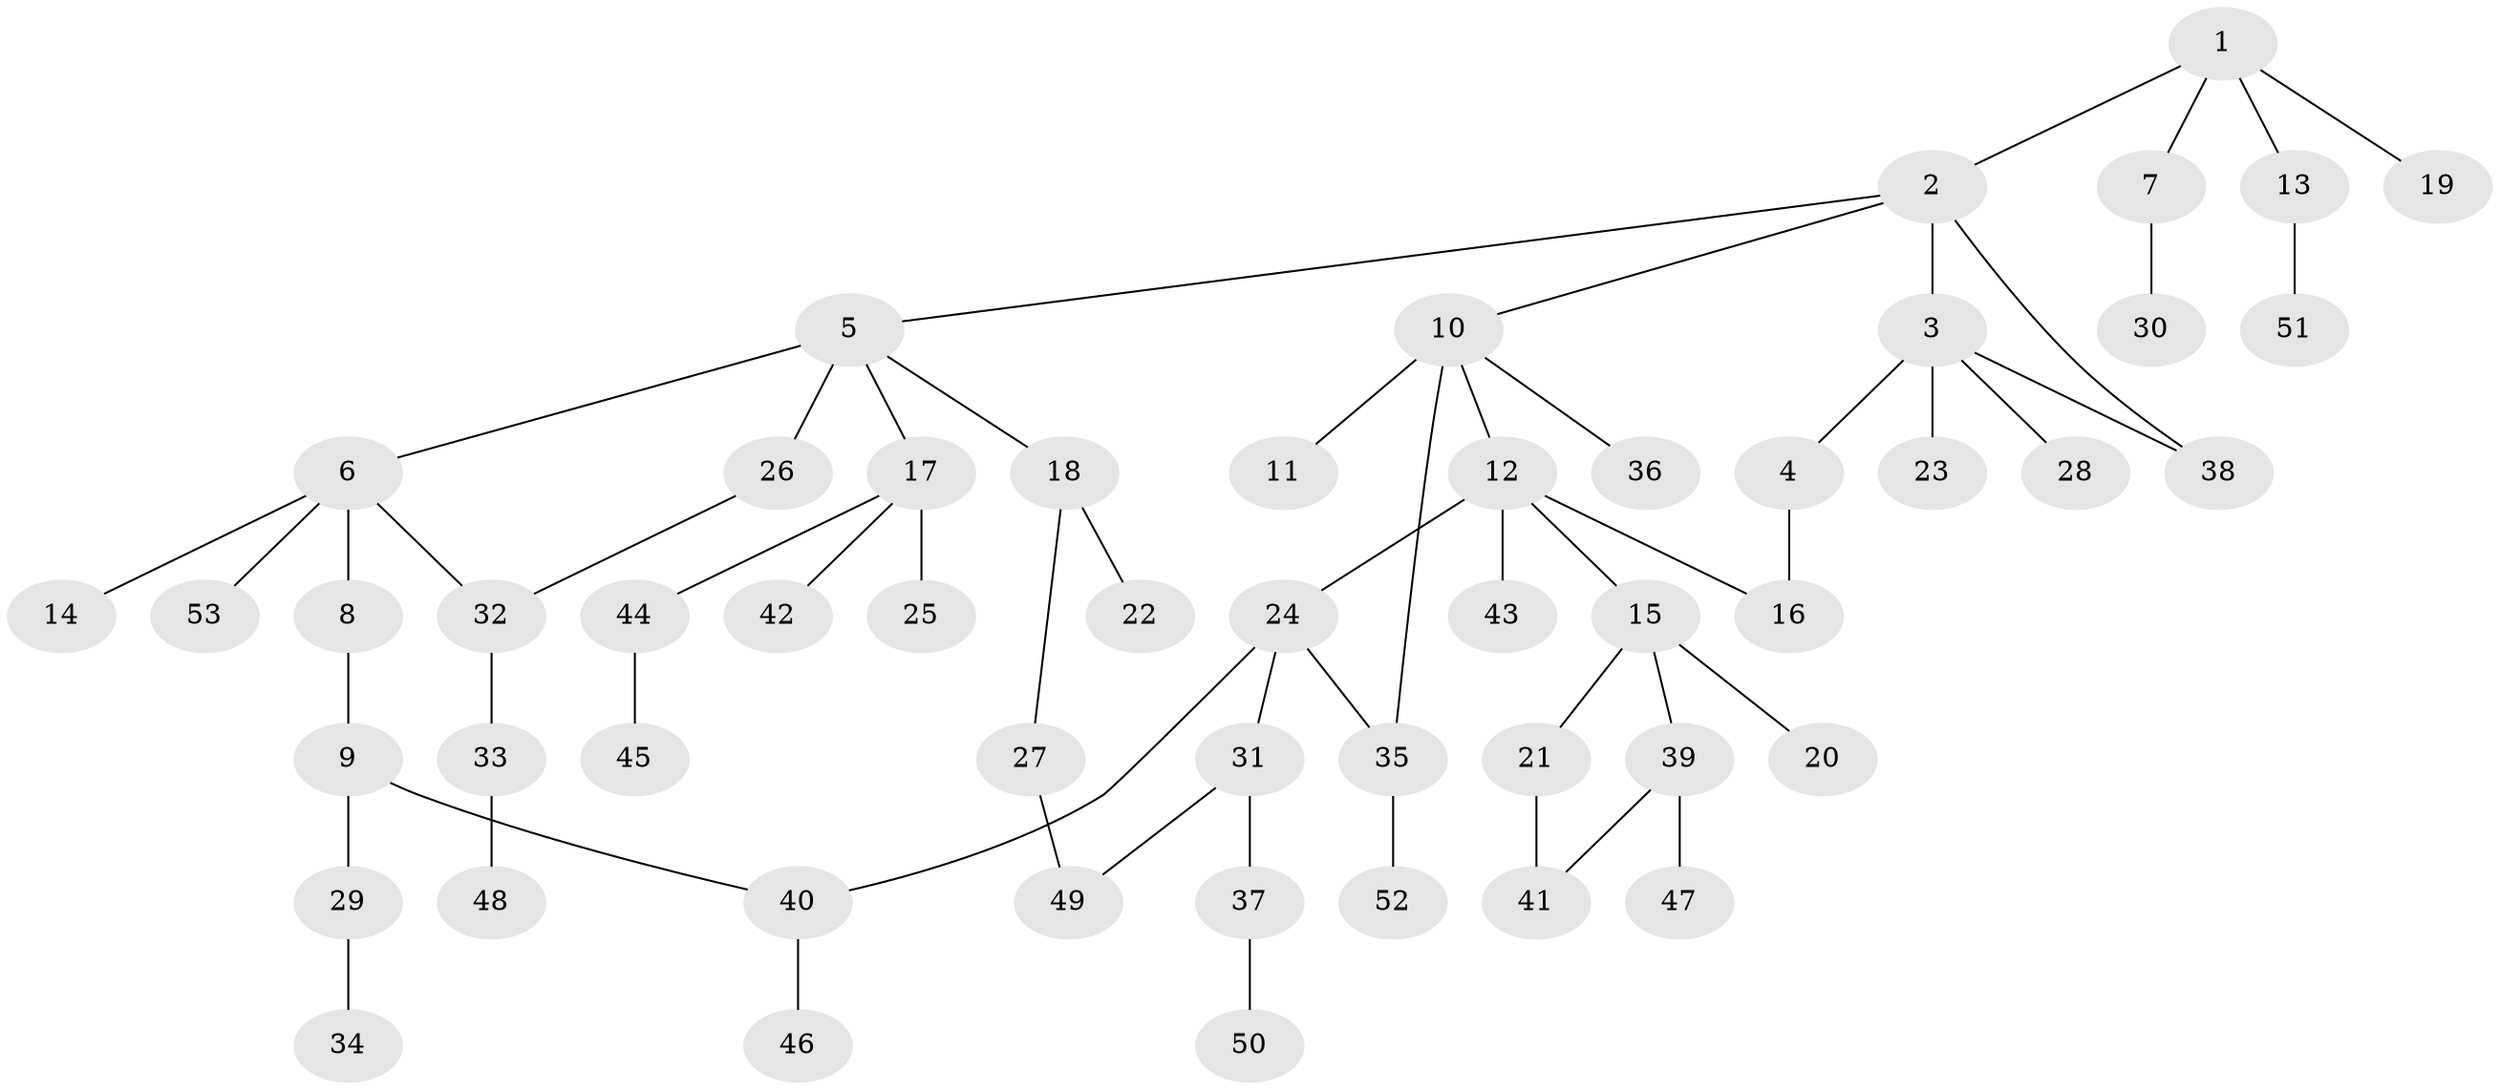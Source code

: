 // original degree distribution, {4: 0.04716981132075472, 6: 0.03773584905660377, 2: 0.3867924528301887, 3: 0.10377358490566038, 1: 0.3867924528301887, 7: 0.018867924528301886, 5: 0.018867924528301886}
// Generated by graph-tools (version 1.1) at 2025/34/03/09/25 02:34:19]
// undirected, 53 vertices, 59 edges
graph export_dot {
graph [start="1"]
  node [color=gray90,style=filled];
  1;
  2;
  3;
  4;
  5;
  6;
  7;
  8;
  9;
  10;
  11;
  12;
  13;
  14;
  15;
  16;
  17;
  18;
  19;
  20;
  21;
  22;
  23;
  24;
  25;
  26;
  27;
  28;
  29;
  30;
  31;
  32;
  33;
  34;
  35;
  36;
  37;
  38;
  39;
  40;
  41;
  42;
  43;
  44;
  45;
  46;
  47;
  48;
  49;
  50;
  51;
  52;
  53;
  1 -- 2 [weight=1.0];
  1 -- 7 [weight=1.0];
  1 -- 13 [weight=1.0];
  1 -- 19 [weight=1.0];
  2 -- 3 [weight=1.0];
  2 -- 5 [weight=1.0];
  2 -- 10 [weight=1.0];
  2 -- 38 [weight=1.0];
  3 -- 4 [weight=1.0];
  3 -- 23 [weight=2.0];
  3 -- 28 [weight=1.0];
  3 -- 38 [weight=1.0];
  4 -- 16 [weight=1.0];
  5 -- 6 [weight=1.0];
  5 -- 17 [weight=1.0];
  5 -- 18 [weight=1.0];
  5 -- 26 [weight=2.0];
  6 -- 8 [weight=1.0];
  6 -- 14 [weight=1.0];
  6 -- 32 [weight=1.0];
  6 -- 53 [weight=1.0];
  7 -- 30 [weight=1.0];
  8 -- 9 [weight=1.0];
  9 -- 29 [weight=1.0];
  9 -- 40 [weight=1.0];
  10 -- 11 [weight=1.0];
  10 -- 12 [weight=1.0];
  10 -- 35 [weight=2.0];
  10 -- 36 [weight=1.0];
  12 -- 15 [weight=1.0];
  12 -- 16 [weight=1.0];
  12 -- 24 [weight=1.0];
  12 -- 43 [weight=2.0];
  13 -- 51 [weight=1.0];
  15 -- 20 [weight=2.0];
  15 -- 21 [weight=1.0];
  15 -- 39 [weight=1.0];
  17 -- 25 [weight=5.0];
  17 -- 42 [weight=1.0];
  17 -- 44 [weight=1.0];
  18 -- 22 [weight=1.0];
  18 -- 27 [weight=1.0];
  21 -- 41 [weight=1.0];
  24 -- 31 [weight=1.0];
  24 -- 35 [weight=1.0];
  24 -- 40 [weight=1.0];
  26 -- 32 [weight=1.0];
  27 -- 49 [weight=1.0];
  29 -- 34 [weight=1.0];
  31 -- 37 [weight=2.0];
  31 -- 49 [weight=1.0];
  32 -- 33 [weight=1.0];
  33 -- 48 [weight=1.0];
  35 -- 52 [weight=1.0];
  37 -- 50 [weight=1.0];
  39 -- 41 [weight=1.0];
  39 -- 47 [weight=1.0];
  40 -- 46 [weight=1.0];
  44 -- 45 [weight=1.0];
}
